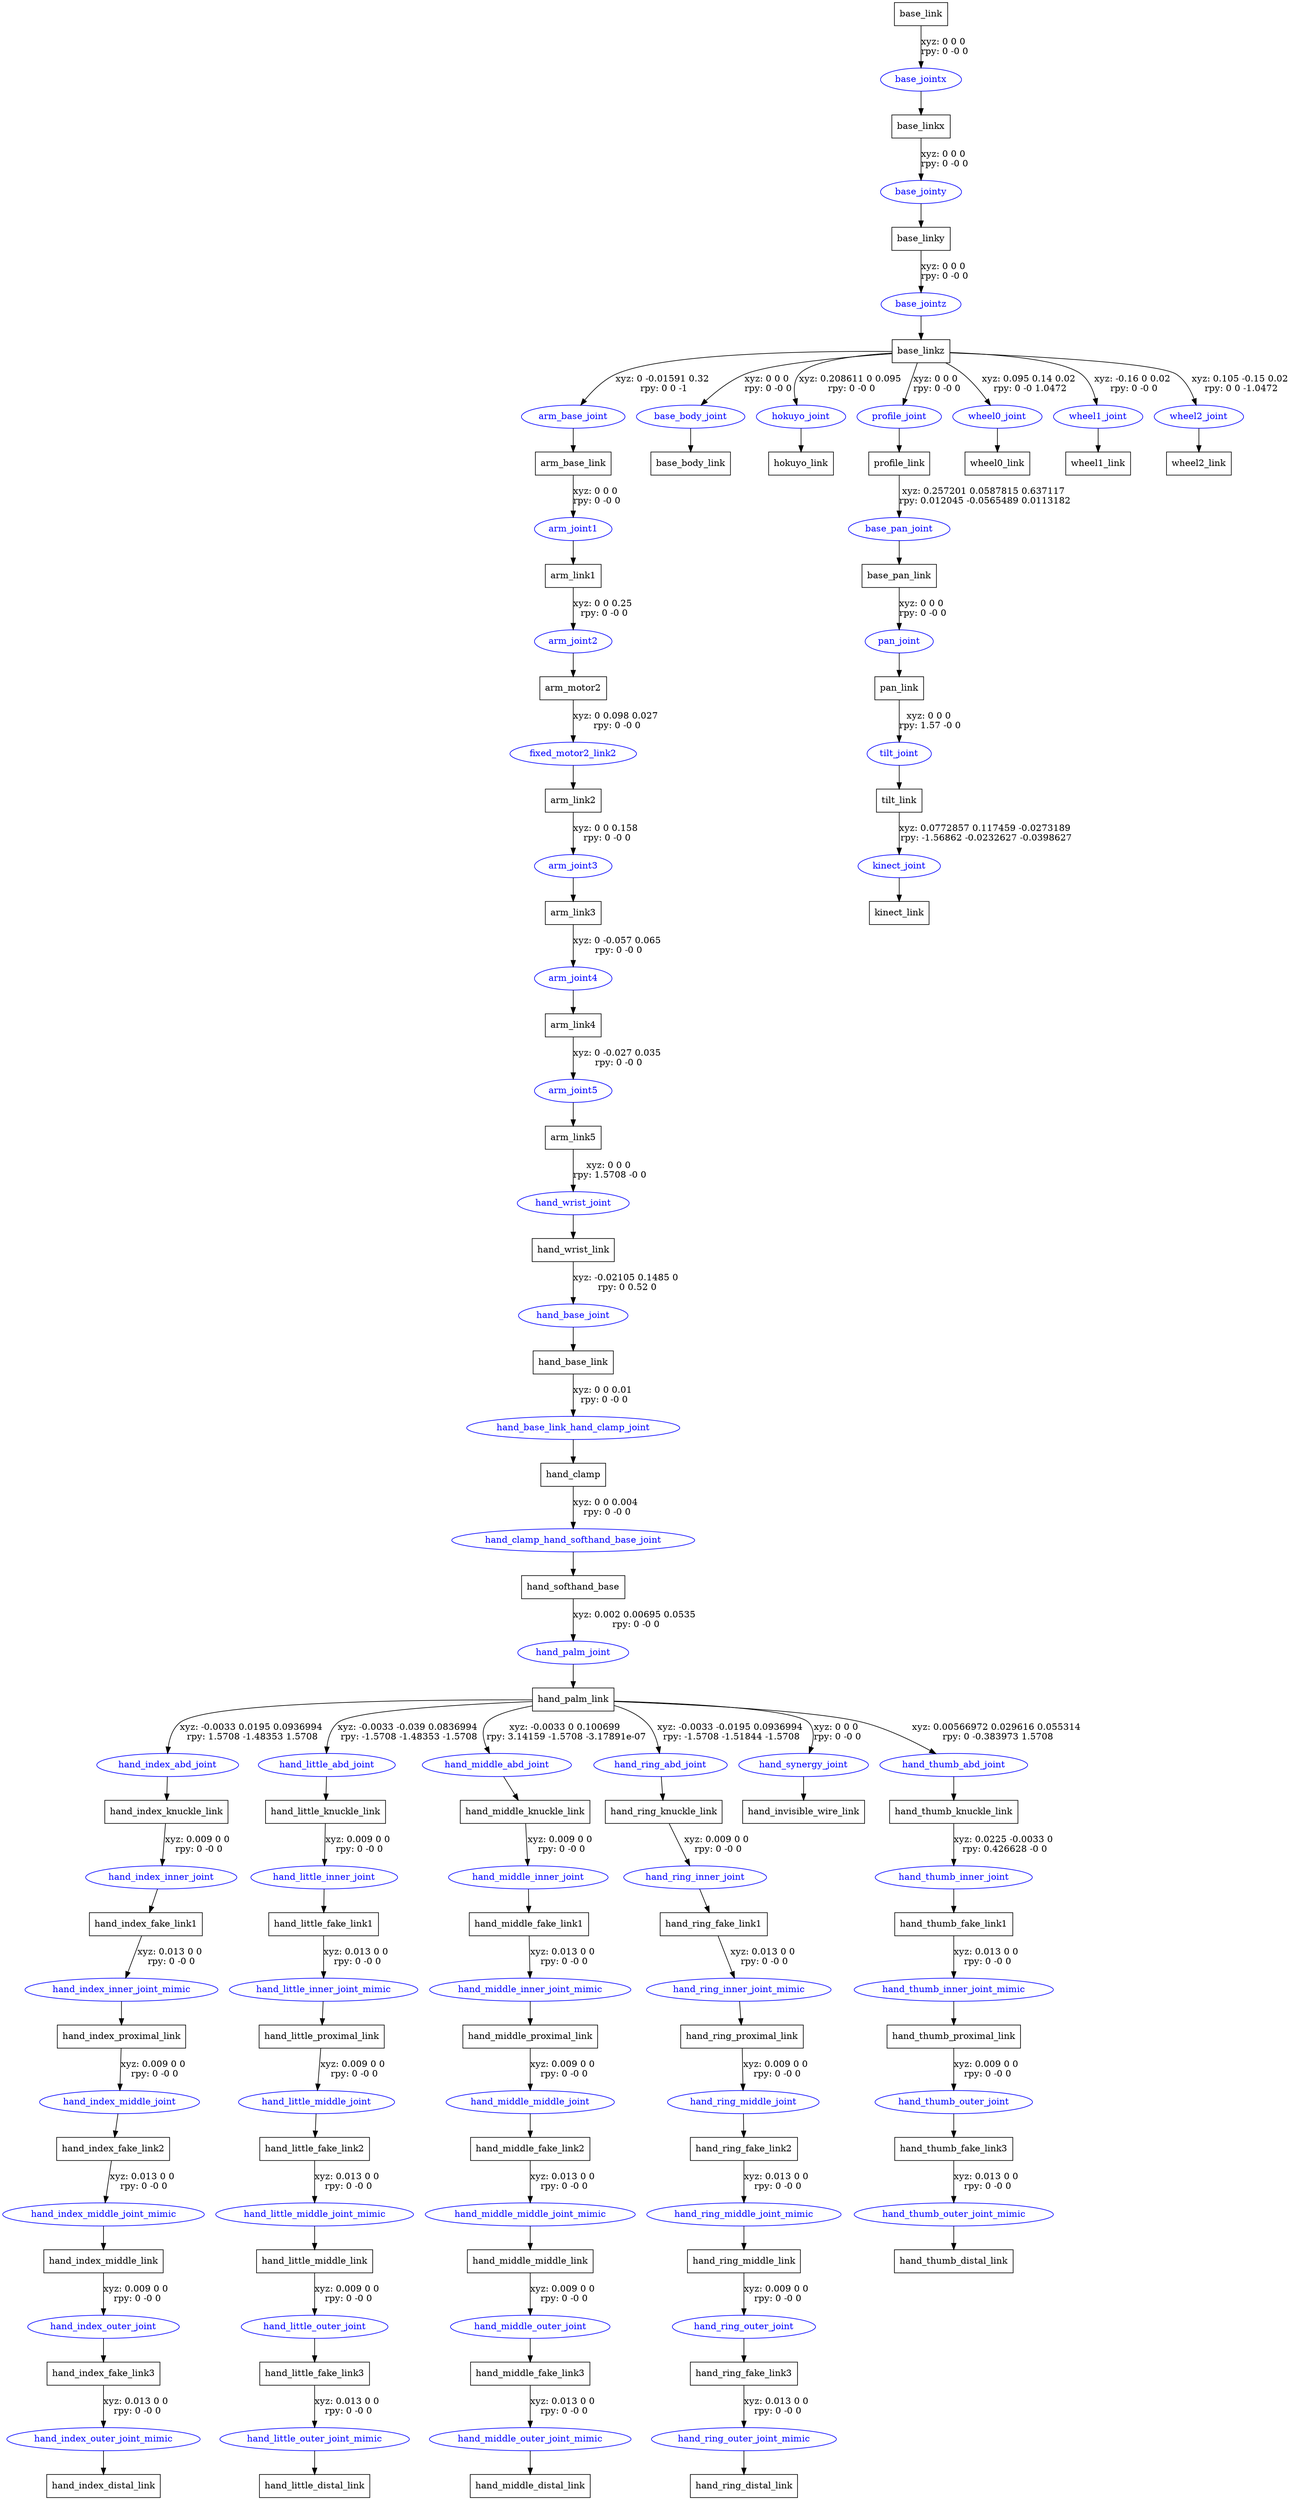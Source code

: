 digraph G {
node [shape=box];
"base_link" [label="base_link"];
"base_linkx" [label="base_linkx"];
"base_linky" [label="base_linky"];
"base_linkz" [label="base_linkz"];
"arm_base_link" [label="arm_base_link"];
"arm_link1" [label="arm_link1"];
"arm_motor2" [label="arm_motor2"];
"arm_link2" [label="arm_link2"];
"arm_link3" [label="arm_link3"];
"arm_link4" [label="arm_link4"];
"arm_link5" [label="arm_link5"];
"hand_wrist_link" [label="hand_wrist_link"];
"hand_base_link" [label="hand_base_link"];
"hand_clamp" [label="hand_clamp"];
"hand_softhand_base" [label="hand_softhand_base"];
"hand_palm_link" [label="hand_palm_link"];
"hand_index_knuckle_link" [label="hand_index_knuckle_link"];
"hand_index_fake_link1" [label="hand_index_fake_link1"];
"hand_index_proximal_link" [label="hand_index_proximal_link"];
"hand_index_fake_link2" [label="hand_index_fake_link2"];
"hand_index_middle_link" [label="hand_index_middle_link"];
"hand_index_fake_link3" [label="hand_index_fake_link3"];
"hand_index_distal_link" [label="hand_index_distal_link"];
"hand_little_knuckle_link" [label="hand_little_knuckle_link"];
"hand_little_fake_link1" [label="hand_little_fake_link1"];
"hand_little_proximal_link" [label="hand_little_proximal_link"];
"hand_little_fake_link2" [label="hand_little_fake_link2"];
"hand_little_middle_link" [label="hand_little_middle_link"];
"hand_little_fake_link3" [label="hand_little_fake_link3"];
"hand_little_distal_link" [label="hand_little_distal_link"];
"hand_middle_knuckle_link" [label="hand_middle_knuckle_link"];
"hand_middle_fake_link1" [label="hand_middle_fake_link1"];
"hand_middle_proximal_link" [label="hand_middle_proximal_link"];
"hand_middle_fake_link2" [label="hand_middle_fake_link2"];
"hand_middle_middle_link" [label="hand_middle_middle_link"];
"hand_middle_fake_link3" [label="hand_middle_fake_link3"];
"hand_middle_distal_link" [label="hand_middle_distal_link"];
"hand_ring_knuckle_link" [label="hand_ring_knuckle_link"];
"hand_ring_fake_link1" [label="hand_ring_fake_link1"];
"hand_ring_proximal_link" [label="hand_ring_proximal_link"];
"hand_ring_fake_link2" [label="hand_ring_fake_link2"];
"hand_ring_middle_link" [label="hand_ring_middle_link"];
"hand_ring_fake_link3" [label="hand_ring_fake_link3"];
"hand_ring_distal_link" [label="hand_ring_distal_link"];
"hand_invisible_wire_link" [label="hand_invisible_wire_link"];
"hand_thumb_knuckle_link" [label="hand_thumb_knuckle_link"];
"hand_thumb_fake_link1" [label="hand_thumb_fake_link1"];
"hand_thumb_proximal_link" [label="hand_thumb_proximal_link"];
"hand_thumb_fake_link3" [label="hand_thumb_fake_link3"];
"hand_thumb_distal_link" [label="hand_thumb_distal_link"];
"base_body_link" [label="base_body_link"];
"hokuyo_link" [label="hokuyo_link"];
"profile_link" [label="profile_link"];
"base_pan_link" [label="base_pan_link"];
"pan_link" [label="pan_link"];
"tilt_link" [label="tilt_link"];
"kinect_link" [label="kinect_link"];
"wheel0_link" [label="wheel0_link"];
"wheel1_link" [label="wheel1_link"];
"wheel2_link" [label="wheel2_link"];
node [shape=ellipse, color=blue, fontcolor=blue];
"base_link" -> "base_jointx" [label="xyz: 0 0 0 \nrpy: 0 -0 0"]
"base_jointx" -> "base_linkx"
"base_linkx" -> "base_jointy" [label="xyz: 0 0 0 \nrpy: 0 -0 0"]
"base_jointy" -> "base_linky"
"base_linky" -> "base_jointz" [label="xyz: 0 0 0 \nrpy: 0 -0 0"]
"base_jointz" -> "base_linkz"
"base_linkz" -> "arm_base_joint" [label="xyz: 0 -0.01591 0.32 \nrpy: 0 0 -1"]
"arm_base_joint" -> "arm_base_link"
"arm_base_link" -> "arm_joint1" [label="xyz: 0 0 0 \nrpy: 0 -0 0"]
"arm_joint1" -> "arm_link1"
"arm_link1" -> "arm_joint2" [label="xyz: 0 0 0.25 \nrpy: 0 -0 0"]
"arm_joint2" -> "arm_motor2"
"arm_motor2" -> "fixed_motor2_link2" [label="xyz: 0 0.098 0.027 \nrpy: 0 -0 0"]
"fixed_motor2_link2" -> "arm_link2"
"arm_link2" -> "arm_joint3" [label="xyz: 0 0 0.158 \nrpy: 0 -0 0"]
"arm_joint3" -> "arm_link3"
"arm_link3" -> "arm_joint4" [label="xyz: 0 -0.057 0.065 \nrpy: 0 -0 0"]
"arm_joint4" -> "arm_link4"
"arm_link4" -> "arm_joint5" [label="xyz: 0 -0.027 0.035 \nrpy: 0 -0 0"]
"arm_joint5" -> "arm_link5"
"arm_link5" -> "hand_wrist_joint" [label="xyz: 0 0 0 \nrpy: 1.5708 -0 0"]
"hand_wrist_joint" -> "hand_wrist_link"
"hand_wrist_link" -> "hand_base_joint" [label="xyz: -0.02105 0.1485 0 \nrpy: 0 0.52 0"]
"hand_base_joint" -> "hand_base_link"
"hand_base_link" -> "hand_base_link_hand_clamp_joint" [label="xyz: 0 0 0.01 \nrpy: 0 -0 0"]
"hand_base_link_hand_clamp_joint" -> "hand_clamp"
"hand_clamp" -> "hand_clamp_hand_softhand_base_joint" [label="xyz: 0 0 0.004 \nrpy: 0 -0 0"]
"hand_clamp_hand_softhand_base_joint" -> "hand_softhand_base"
"hand_softhand_base" -> "hand_palm_joint" [label="xyz: 0.002 0.00695 0.0535 \nrpy: 0 -0 0"]
"hand_palm_joint" -> "hand_palm_link"
"hand_palm_link" -> "hand_index_abd_joint" [label="xyz: -0.0033 0.0195 0.0936994 \nrpy: 1.5708 -1.48353 1.5708"]
"hand_index_abd_joint" -> "hand_index_knuckle_link"
"hand_index_knuckle_link" -> "hand_index_inner_joint" [label="xyz: 0.009 0 0 \nrpy: 0 -0 0"]
"hand_index_inner_joint" -> "hand_index_fake_link1"
"hand_index_fake_link1" -> "hand_index_inner_joint_mimic" [label="xyz: 0.013 0 0 \nrpy: 0 -0 0"]
"hand_index_inner_joint_mimic" -> "hand_index_proximal_link"
"hand_index_proximal_link" -> "hand_index_middle_joint" [label="xyz: 0.009 0 0 \nrpy: 0 -0 0"]
"hand_index_middle_joint" -> "hand_index_fake_link2"
"hand_index_fake_link2" -> "hand_index_middle_joint_mimic" [label="xyz: 0.013 0 0 \nrpy: 0 -0 0"]
"hand_index_middle_joint_mimic" -> "hand_index_middle_link"
"hand_index_middle_link" -> "hand_index_outer_joint" [label="xyz: 0.009 0 0 \nrpy: 0 -0 0"]
"hand_index_outer_joint" -> "hand_index_fake_link3"
"hand_index_fake_link3" -> "hand_index_outer_joint_mimic" [label="xyz: 0.013 0 0 \nrpy: 0 -0 0"]
"hand_index_outer_joint_mimic" -> "hand_index_distal_link"
"hand_palm_link" -> "hand_little_abd_joint" [label="xyz: -0.0033 -0.039 0.0836994 \nrpy: -1.5708 -1.48353 -1.5708"]
"hand_little_abd_joint" -> "hand_little_knuckle_link"
"hand_little_knuckle_link" -> "hand_little_inner_joint" [label="xyz: 0.009 0 0 \nrpy: 0 -0 0"]
"hand_little_inner_joint" -> "hand_little_fake_link1"
"hand_little_fake_link1" -> "hand_little_inner_joint_mimic" [label="xyz: 0.013 0 0 \nrpy: 0 -0 0"]
"hand_little_inner_joint_mimic" -> "hand_little_proximal_link"
"hand_little_proximal_link" -> "hand_little_middle_joint" [label="xyz: 0.009 0 0 \nrpy: 0 -0 0"]
"hand_little_middle_joint" -> "hand_little_fake_link2"
"hand_little_fake_link2" -> "hand_little_middle_joint_mimic" [label="xyz: 0.013 0 0 \nrpy: 0 -0 0"]
"hand_little_middle_joint_mimic" -> "hand_little_middle_link"
"hand_little_middle_link" -> "hand_little_outer_joint" [label="xyz: 0.009 0 0 \nrpy: 0 -0 0"]
"hand_little_outer_joint" -> "hand_little_fake_link3"
"hand_little_fake_link3" -> "hand_little_outer_joint_mimic" [label="xyz: 0.013 0 0 \nrpy: 0 -0 0"]
"hand_little_outer_joint_mimic" -> "hand_little_distal_link"
"hand_palm_link" -> "hand_middle_abd_joint" [label="xyz: -0.0033 0 0.100699 \nrpy: 3.14159 -1.5708 -3.17891e-07"]
"hand_middle_abd_joint" -> "hand_middle_knuckle_link"
"hand_middle_knuckle_link" -> "hand_middle_inner_joint" [label="xyz: 0.009 0 0 \nrpy: 0 -0 0"]
"hand_middle_inner_joint" -> "hand_middle_fake_link1"
"hand_middle_fake_link1" -> "hand_middle_inner_joint_mimic" [label="xyz: 0.013 0 0 \nrpy: 0 -0 0"]
"hand_middle_inner_joint_mimic" -> "hand_middle_proximal_link"
"hand_middle_proximal_link" -> "hand_middle_middle_joint" [label="xyz: 0.009 0 0 \nrpy: 0 -0 0"]
"hand_middle_middle_joint" -> "hand_middle_fake_link2"
"hand_middle_fake_link2" -> "hand_middle_middle_joint_mimic" [label="xyz: 0.013 0 0 \nrpy: 0 -0 0"]
"hand_middle_middle_joint_mimic" -> "hand_middle_middle_link"
"hand_middle_middle_link" -> "hand_middle_outer_joint" [label="xyz: 0.009 0 0 \nrpy: 0 -0 0"]
"hand_middle_outer_joint" -> "hand_middle_fake_link3"
"hand_middle_fake_link3" -> "hand_middle_outer_joint_mimic" [label="xyz: 0.013 0 0 \nrpy: 0 -0 0"]
"hand_middle_outer_joint_mimic" -> "hand_middle_distal_link"
"hand_palm_link" -> "hand_ring_abd_joint" [label="xyz: -0.0033 -0.0195 0.0936994 \nrpy: -1.5708 -1.51844 -1.5708"]
"hand_ring_abd_joint" -> "hand_ring_knuckle_link"
"hand_ring_knuckle_link" -> "hand_ring_inner_joint" [label="xyz: 0.009 0 0 \nrpy: 0 -0 0"]
"hand_ring_inner_joint" -> "hand_ring_fake_link1"
"hand_ring_fake_link1" -> "hand_ring_inner_joint_mimic" [label="xyz: 0.013 0 0 \nrpy: 0 -0 0"]
"hand_ring_inner_joint_mimic" -> "hand_ring_proximal_link"
"hand_ring_proximal_link" -> "hand_ring_middle_joint" [label="xyz: 0.009 0 0 \nrpy: 0 -0 0"]
"hand_ring_middle_joint" -> "hand_ring_fake_link2"
"hand_ring_fake_link2" -> "hand_ring_middle_joint_mimic" [label="xyz: 0.013 0 0 \nrpy: 0 -0 0"]
"hand_ring_middle_joint_mimic" -> "hand_ring_middle_link"
"hand_ring_middle_link" -> "hand_ring_outer_joint" [label="xyz: 0.009 0 0 \nrpy: 0 -0 0"]
"hand_ring_outer_joint" -> "hand_ring_fake_link3"
"hand_ring_fake_link3" -> "hand_ring_outer_joint_mimic" [label="xyz: 0.013 0 0 \nrpy: 0 -0 0"]
"hand_ring_outer_joint_mimic" -> "hand_ring_distal_link"
"hand_palm_link" -> "hand_synergy_joint" [label="xyz: 0 0 0 \nrpy: 0 -0 0"]
"hand_synergy_joint" -> "hand_invisible_wire_link"
"hand_palm_link" -> "hand_thumb_abd_joint" [label="xyz: 0.00566972 0.029616 0.055314 \nrpy: 0 -0.383973 1.5708"]
"hand_thumb_abd_joint" -> "hand_thumb_knuckle_link"
"hand_thumb_knuckle_link" -> "hand_thumb_inner_joint" [label="xyz: 0.0225 -0.0033 0 \nrpy: 0.426628 -0 0"]
"hand_thumb_inner_joint" -> "hand_thumb_fake_link1"
"hand_thumb_fake_link1" -> "hand_thumb_inner_joint_mimic" [label="xyz: 0.013 0 0 \nrpy: 0 -0 0"]
"hand_thumb_inner_joint_mimic" -> "hand_thumb_proximal_link"
"hand_thumb_proximal_link" -> "hand_thumb_outer_joint" [label="xyz: 0.009 0 0 \nrpy: 0 -0 0"]
"hand_thumb_outer_joint" -> "hand_thumb_fake_link3"
"hand_thumb_fake_link3" -> "hand_thumb_outer_joint_mimic" [label="xyz: 0.013 0 0 \nrpy: 0 -0 0"]
"hand_thumb_outer_joint_mimic" -> "hand_thumb_distal_link"
"base_linkz" -> "base_body_joint" [label="xyz: 0 0 0 \nrpy: 0 -0 0"]
"base_body_joint" -> "base_body_link"
"base_linkz" -> "hokuyo_joint" [label="xyz: 0.208611 0 0.095 \nrpy: 0 -0 0"]
"hokuyo_joint" -> "hokuyo_link"
"base_linkz" -> "profile_joint" [label="xyz: 0 0 0 \nrpy: 0 -0 0"]
"profile_joint" -> "profile_link"
"profile_link" -> "base_pan_joint" [label="xyz: 0.257201 0.0587815 0.637117 \nrpy: 0.012045 -0.0565489 0.0113182"]
"base_pan_joint" -> "base_pan_link"
"base_pan_link" -> "pan_joint" [label="xyz: 0 0 0 \nrpy: 0 -0 0"]
"pan_joint" -> "pan_link"
"pan_link" -> "tilt_joint" [label="xyz: 0 0 0 \nrpy: 1.57 -0 0"]
"tilt_joint" -> "tilt_link"
"tilt_link" -> "kinect_joint" [label="xyz: 0.0772857 0.117459 -0.0273189 \nrpy: -1.56862 -0.0232627 -0.0398627"]
"kinect_joint" -> "kinect_link"
"base_linkz" -> "wheel0_joint" [label="xyz: 0.095 0.14 0.02 \nrpy: 0 -0 1.0472"]
"wheel0_joint" -> "wheel0_link"
"base_linkz" -> "wheel1_joint" [label="xyz: -0.16 0 0.02 \nrpy: 0 -0 0"]
"wheel1_joint" -> "wheel1_link"
"base_linkz" -> "wheel2_joint" [label="xyz: 0.105 -0.15 0.02 \nrpy: 0 0 -1.0472"]
"wheel2_joint" -> "wheel2_link"
}
